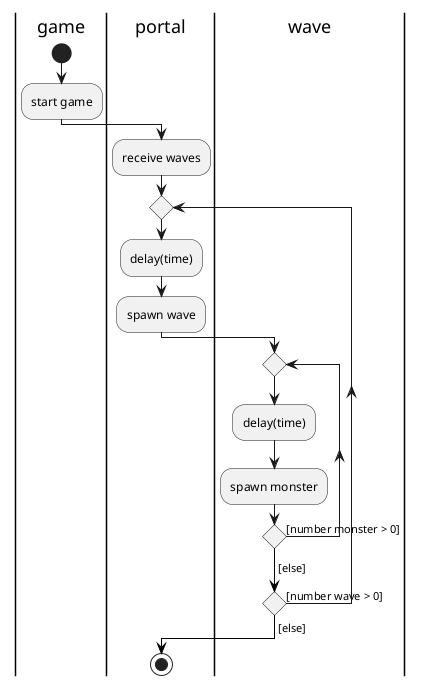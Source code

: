 @startuml
'!include skin/darcula.txt
skinparam monochrome true

|game|
    start
    :start game;

|portal|
:receive waves;
repeat
    :delay(time);
    :spawn wave;
    |wave|
    'fork
    repeat
        :delay(time);
        '|monster|
        :spawn monster;
    repeat while () is ([number monster > 0])
    -[#black]-> [else];
repeat while () is ([number wave > 0])
-[#black]-> [else];
|portal|
stop
@enduml